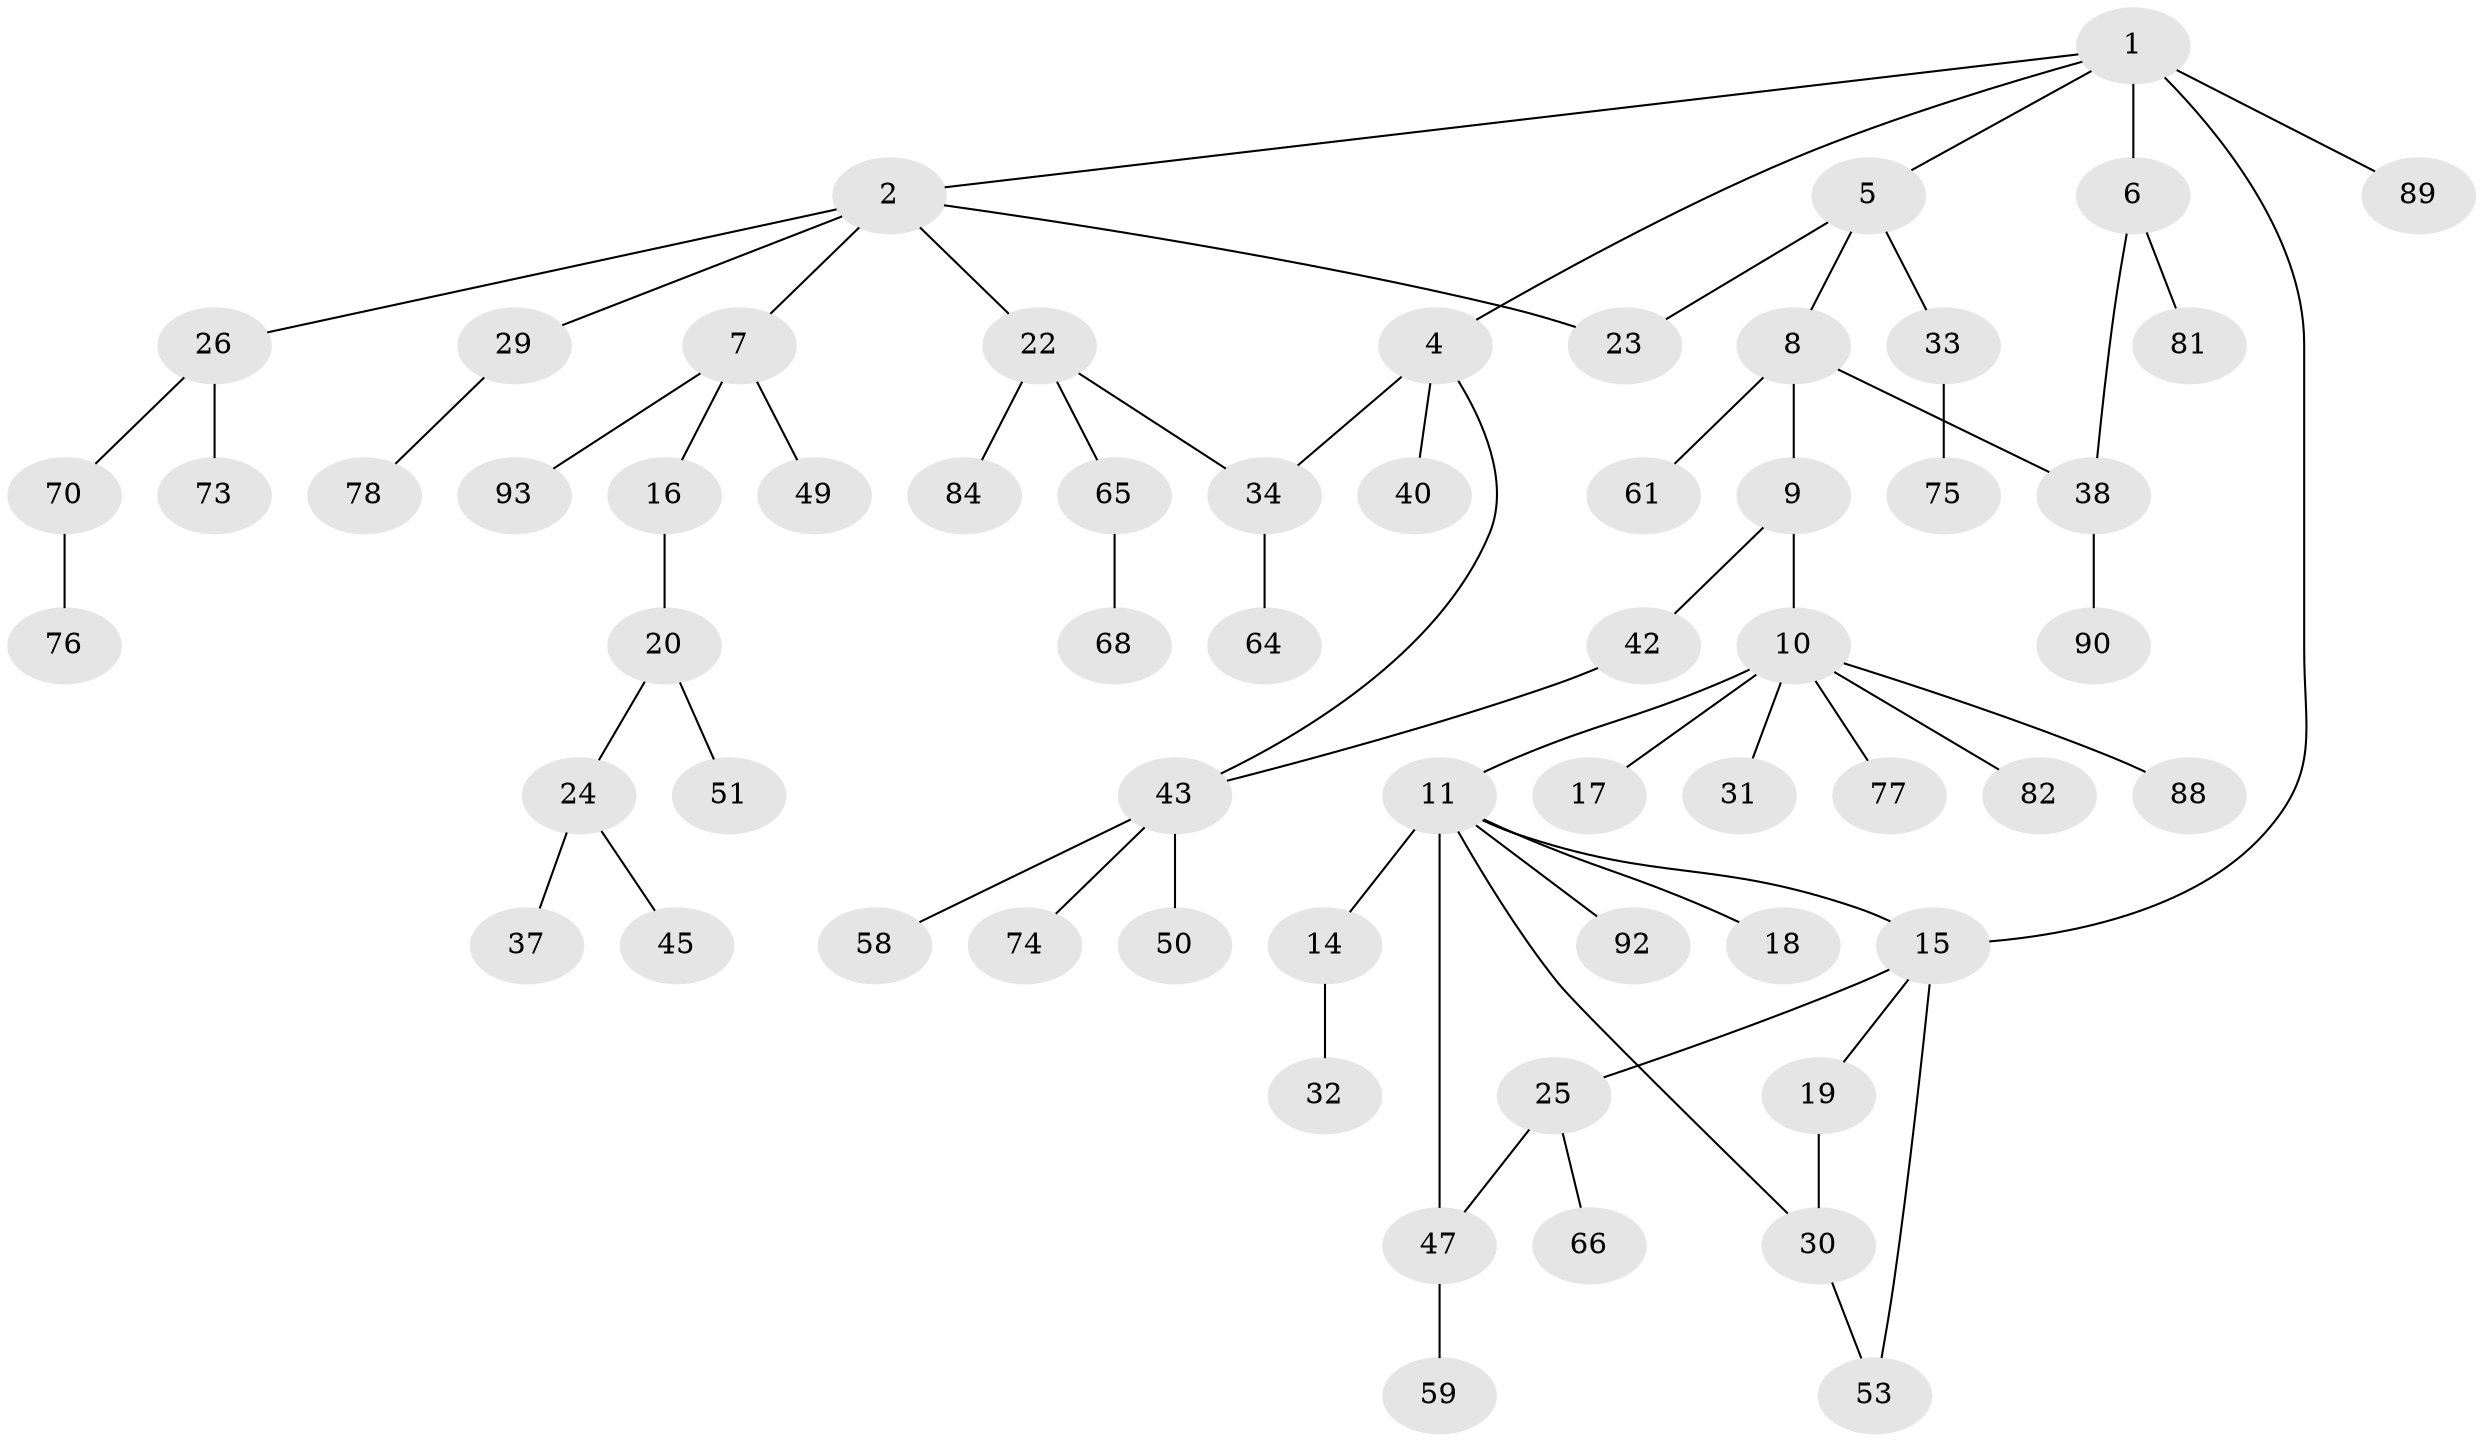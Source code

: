 // Generated by graph-tools (version 1.1) at 2025/51/02/27/25 19:51:38]
// undirected, 61 vertices, 68 edges
graph export_dot {
graph [start="1"]
  node [color=gray90,style=filled];
  1 [super="+3"];
  2 [super="+12"];
  4;
  5 [super="+85"];
  6 [super="+44"];
  7 [super="+41"];
  8 [super="+57"];
  9 [super="+79"];
  10 [super="+21"];
  11 [super="+13"];
  14 [super="+55"];
  15 [super="+35"];
  16 [super="+54"];
  17 [super="+86"];
  18 [super="+39"];
  19;
  20 [super="+27"];
  22 [super="+36"];
  23;
  24 [super="+56"];
  25 [super="+28"];
  26;
  29;
  30 [super="+80"];
  31;
  32;
  33 [super="+62"];
  34 [super="+60"];
  37;
  38 [super="+52"];
  40 [super="+63"];
  42 [super="+48"];
  43 [super="+46"];
  45 [super="+72"];
  47 [super="+71"];
  49;
  50;
  51 [super="+83"];
  53;
  58;
  59 [super="+69"];
  61 [super="+94"];
  64;
  65 [super="+67"];
  66;
  68;
  70 [super="+87"];
  73;
  74;
  75;
  76;
  77;
  78;
  81;
  82;
  84 [super="+91"];
  88;
  89;
  90;
  92;
  93;
  1 -- 2;
  1 -- 4;
  1 -- 5;
  1 -- 6;
  1 -- 15;
  1 -- 89 [weight=2];
  2 -- 7;
  2 -- 22;
  2 -- 23;
  2 -- 26;
  2 -- 29;
  4 -- 34;
  4 -- 40;
  4 -- 43;
  5 -- 8;
  5 -- 33;
  5 -- 23;
  6 -- 38;
  6 -- 81;
  7 -- 16;
  7 -- 49;
  7 -- 93;
  8 -- 9;
  8 -- 61;
  8 -- 38;
  9 -- 10;
  9 -- 42;
  10 -- 11;
  10 -- 17;
  10 -- 31;
  10 -- 88;
  10 -- 77;
  10 -- 82;
  11 -- 14;
  11 -- 18;
  11 -- 47;
  11 -- 92;
  11 -- 30;
  11 -- 15;
  14 -- 32;
  15 -- 19;
  15 -- 25;
  15 -- 53;
  16 -- 20;
  19 -- 30;
  20 -- 24;
  20 -- 51;
  22 -- 65;
  22 -- 84;
  22 -- 34;
  24 -- 37;
  24 -- 45;
  25 -- 66;
  25 -- 47;
  26 -- 70;
  26 -- 73;
  29 -- 78;
  30 -- 53;
  33 -- 75;
  34 -- 64;
  38 -- 90;
  42 -- 43;
  43 -- 50;
  43 -- 74;
  43 -- 58;
  47 -- 59;
  65 -- 68;
  70 -- 76;
}
